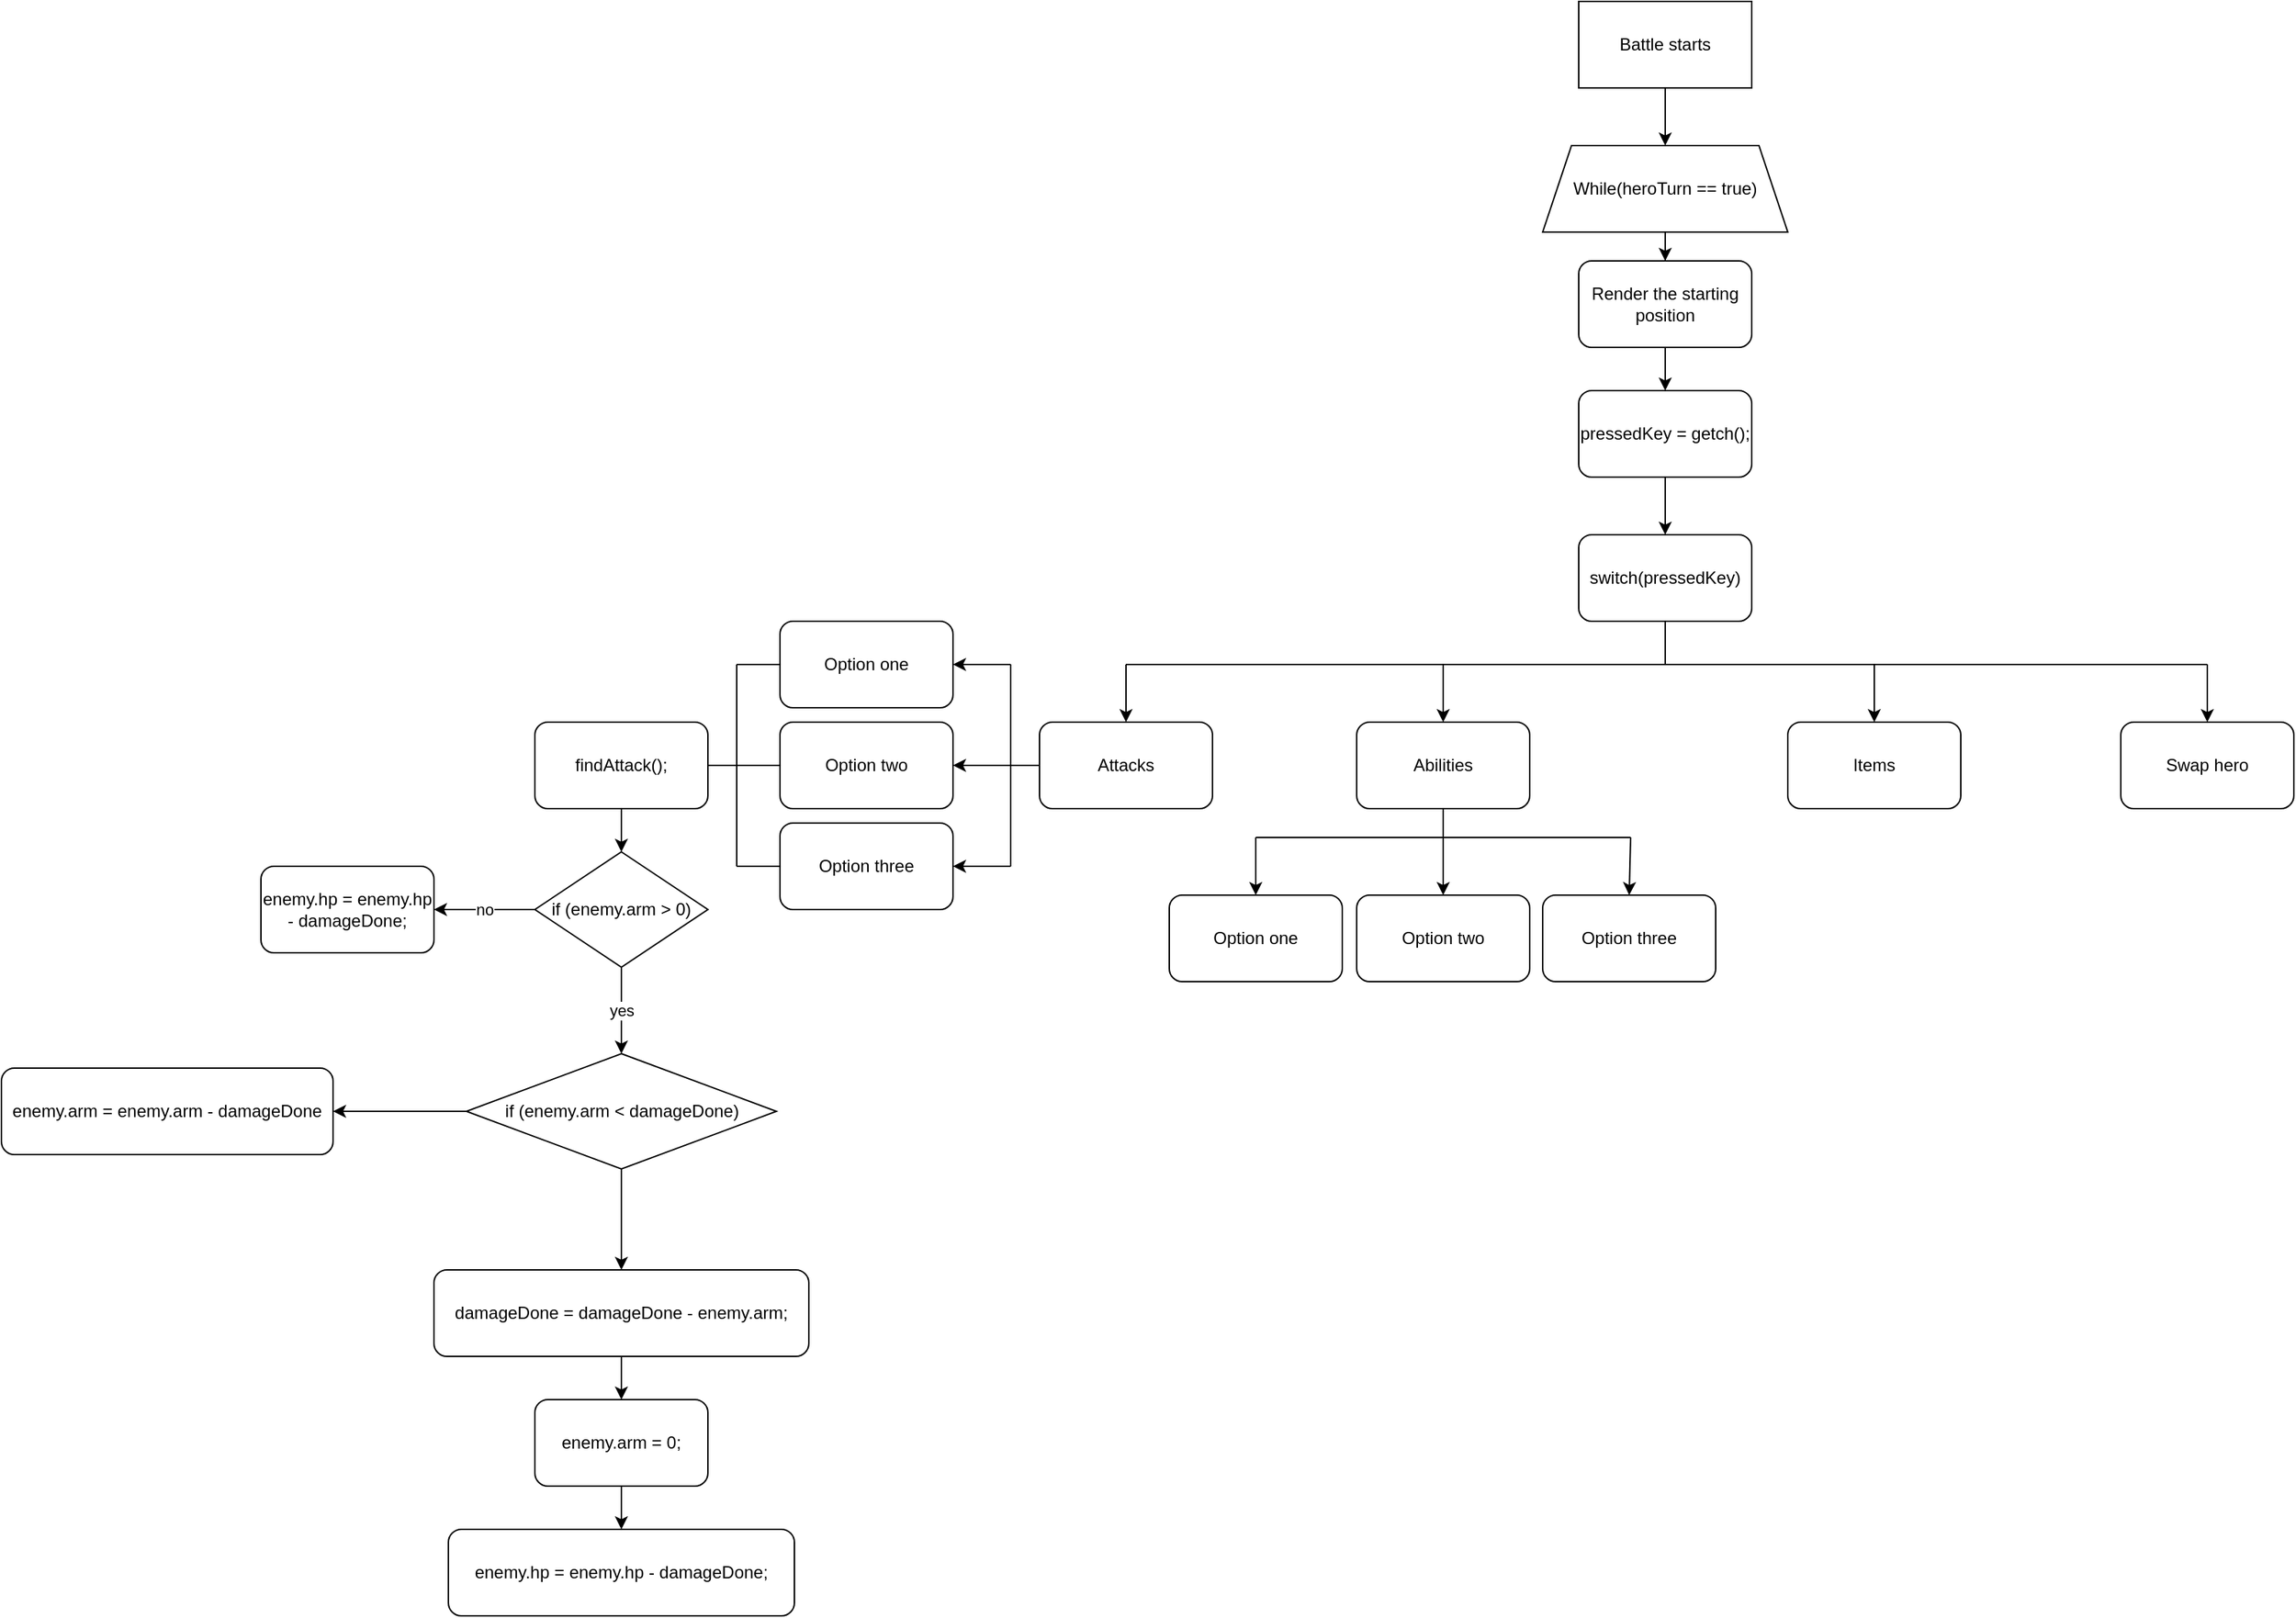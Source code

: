 <mxfile version="21.3.7" type="github">
  <diagram name="Stránka-1" id="LjdzmIXZPdjBEPaZL0FA">
    <mxGraphModel dx="2220" dy="766" grid="1" gridSize="10" guides="1" tooltips="1" connect="1" arrows="1" fold="1" page="1" pageScale="1" pageWidth="827" pageHeight="1169" math="0" shadow="0">
      <root>
        <mxCell id="0" />
        <mxCell id="1" parent="0" />
        <mxCell id="qTOq2X53uiqUG8-CeUMc-4" value="" style="edgeStyle=orthogonalEdgeStyle;rounded=0;orthogonalLoop=1;jettySize=auto;html=1;" edge="1" parent="1" source="qTOq2X53uiqUG8-CeUMc-1" target="qTOq2X53uiqUG8-CeUMc-3">
          <mxGeometry relative="1" as="geometry" />
        </mxCell>
        <mxCell id="qTOq2X53uiqUG8-CeUMc-1" value="Battle starts" style="rounded=0;whiteSpace=wrap;html=1;" vertex="1" parent="1">
          <mxGeometry x="354" y="20" width="120" height="60" as="geometry" />
        </mxCell>
        <mxCell id="qTOq2X53uiqUG8-CeUMc-6" value="" style="edgeStyle=orthogonalEdgeStyle;rounded=0;orthogonalLoop=1;jettySize=auto;html=1;" edge="1" parent="1" source="qTOq2X53uiqUG8-CeUMc-3" target="qTOq2X53uiqUG8-CeUMc-5">
          <mxGeometry relative="1" as="geometry" />
        </mxCell>
        <mxCell id="qTOq2X53uiqUG8-CeUMc-3" value="While(heroTurn == true)" style="shape=trapezoid;perimeter=trapezoidPerimeter;whiteSpace=wrap;html=1;fixedSize=1;" vertex="1" parent="1">
          <mxGeometry x="329" y="120" width="170" height="60" as="geometry" />
        </mxCell>
        <mxCell id="qTOq2X53uiqUG8-CeUMc-8" value="" style="edgeStyle=orthogonalEdgeStyle;rounded=0;orthogonalLoop=1;jettySize=auto;html=1;" edge="1" parent="1" source="qTOq2X53uiqUG8-CeUMc-5" target="qTOq2X53uiqUG8-CeUMc-7">
          <mxGeometry relative="1" as="geometry" />
        </mxCell>
        <mxCell id="qTOq2X53uiqUG8-CeUMc-5" value="Render the starting position" style="rounded=1;whiteSpace=wrap;html=1;" vertex="1" parent="1">
          <mxGeometry x="354" y="200" width="120" height="60" as="geometry" />
        </mxCell>
        <mxCell id="qTOq2X53uiqUG8-CeUMc-10" value="" style="edgeStyle=orthogonalEdgeStyle;rounded=0;orthogonalLoop=1;jettySize=auto;html=1;" edge="1" parent="1" source="qTOq2X53uiqUG8-CeUMc-7" target="qTOq2X53uiqUG8-CeUMc-9">
          <mxGeometry relative="1" as="geometry" />
        </mxCell>
        <mxCell id="qTOq2X53uiqUG8-CeUMc-7" value="pressedKey = getch();" style="rounded=1;whiteSpace=wrap;html=1;" vertex="1" parent="1">
          <mxGeometry x="354" y="290" width="120" height="60" as="geometry" />
        </mxCell>
        <mxCell id="qTOq2X53uiqUG8-CeUMc-9" value="switch(pressedKey)" style="rounded=1;whiteSpace=wrap;html=1;" vertex="1" parent="1">
          <mxGeometry x="354" y="390" width="120" height="60" as="geometry" />
        </mxCell>
        <mxCell id="qTOq2X53uiqUG8-CeUMc-11" value="Attacks" style="rounded=1;whiteSpace=wrap;html=1;" vertex="1" parent="1">
          <mxGeometry x="-20" y="520" width="120" height="60" as="geometry" />
        </mxCell>
        <mxCell id="qTOq2X53uiqUG8-CeUMc-12" value="Abilities" style="rounded=1;whiteSpace=wrap;html=1;" vertex="1" parent="1">
          <mxGeometry x="200" y="520" width="120" height="60" as="geometry" />
        </mxCell>
        <mxCell id="qTOq2X53uiqUG8-CeUMc-13" value="Items" style="rounded=1;whiteSpace=wrap;html=1;" vertex="1" parent="1">
          <mxGeometry x="499" y="520" width="120" height="60" as="geometry" />
        </mxCell>
        <mxCell id="qTOq2X53uiqUG8-CeUMc-14" value="Swap hero" style="rounded=1;whiteSpace=wrap;html=1;" vertex="1" parent="1">
          <mxGeometry x="730" y="520" width="120" height="60" as="geometry" />
        </mxCell>
        <mxCell id="qTOq2X53uiqUG8-CeUMc-15" value="" style="endArrow=none;html=1;rounded=0;" edge="1" parent="1">
          <mxGeometry width="50" height="50" relative="1" as="geometry">
            <mxPoint x="40" y="480" as="sourcePoint" />
            <mxPoint x="790" y="480" as="targetPoint" />
          </mxGeometry>
        </mxCell>
        <mxCell id="qTOq2X53uiqUG8-CeUMc-16" value="" style="endArrow=none;html=1;rounded=0;entryX=0.5;entryY=1;entryDx=0;entryDy=0;" edge="1" parent="1" target="qTOq2X53uiqUG8-CeUMc-9">
          <mxGeometry width="50" height="50" relative="1" as="geometry">
            <mxPoint x="414" y="480" as="sourcePoint" />
            <mxPoint x="440" y="480" as="targetPoint" />
          </mxGeometry>
        </mxCell>
        <mxCell id="qTOq2X53uiqUG8-CeUMc-17" value="" style="endArrow=classic;html=1;rounded=0;entryX=0.5;entryY=0;entryDx=0;entryDy=0;" edge="1" parent="1" target="qTOq2X53uiqUG8-CeUMc-11">
          <mxGeometry width="50" height="50" relative="1" as="geometry">
            <mxPoint x="40" y="480" as="sourcePoint" />
            <mxPoint x="440" y="480" as="targetPoint" />
          </mxGeometry>
        </mxCell>
        <mxCell id="qTOq2X53uiqUG8-CeUMc-18" value="" style="endArrow=classic;html=1;rounded=0;entryX=0.5;entryY=0;entryDx=0;entryDy=0;" edge="1" parent="1" target="qTOq2X53uiqUG8-CeUMc-12">
          <mxGeometry width="50" height="50" relative="1" as="geometry">
            <mxPoint x="260" y="480" as="sourcePoint" />
            <mxPoint x="440" y="480" as="targetPoint" />
          </mxGeometry>
        </mxCell>
        <mxCell id="qTOq2X53uiqUG8-CeUMc-19" value="" style="endArrow=classic;html=1;rounded=0;entryX=0.5;entryY=0;entryDx=0;entryDy=0;" edge="1" parent="1" target="qTOq2X53uiqUG8-CeUMc-13">
          <mxGeometry width="50" height="50" relative="1" as="geometry">
            <mxPoint x="559" y="480" as="sourcePoint" />
            <mxPoint x="440" y="480" as="targetPoint" />
          </mxGeometry>
        </mxCell>
        <mxCell id="qTOq2X53uiqUG8-CeUMc-20" value="" style="endArrow=classic;html=1;rounded=0;entryX=0.5;entryY=0;entryDx=0;entryDy=0;" edge="1" parent="1" target="qTOq2X53uiqUG8-CeUMc-14">
          <mxGeometry width="50" height="50" relative="1" as="geometry">
            <mxPoint x="790" y="480" as="sourcePoint" />
            <mxPoint x="440" y="480" as="targetPoint" />
          </mxGeometry>
        </mxCell>
        <mxCell id="qTOq2X53uiqUG8-CeUMc-21" value="Option one" style="rounded=1;whiteSpace=wrap;html=1;" vertex="1" parent="1">
          <mxGeometry x="-200" y="450" width="120" height="60" as="geometry" />
        </mxCell>
        <mxCell id="qTOq2X53uiqUG8-CeUMc-22" value="Option two" style="rounded=1;whiteSpace=wrap;html=1;" vertex="1" parent="1">
          <mxGeometry x="-200" y="520" width="120" height="60" as="geometry" />
        </mxCell>
        <mxCell id="qTOq2X53uiqUG8-CeUMc-23" value="Option three" style="rounded=1;whiteSpace=wrap;html=1;" vertex="1" parent="1">
          <mxGeometry x="-200" y="590" width="120" height="60" as="geometry" />
        </mxCell>
        <mxCell id="qTOq2X53uiqUG8-CeUMc-24" value="" style="endArrow=none;html=1;rounded=0;" edge="1" parent="1">
          <mxGeometry width="50" height="50" relative="1" as="geometry">
            <mxPoint x="-40" y="480" as="sourcePoint" />
            <mxPoint x="-40" y="620" as="targetPoint" />
          </mxGeometry>
        </mxCell>
        <mxCell id="qTOq2X53uiqUG8-CeUMc-25" value="" style="endArrow=none;html=1;rounded=0;entryX=0;entryY=0.5;entryDx=0;entryDy=0;" edge="1" parent="1" target="qTOq2X53uiqUG8-CeUMc-11">
          <mxGeometry width="50" height="50" relative="1" as="geometry">
            <mxPoint x="-40" y="550" as="sourcePoint" />
            <mxPoint x="440" y="480" as="targetPoint" />
          </mxGeometry>
        </mxCell>
        <mxCell id="qTOq2X53uiqUG8-CeUMc-26" value="Option one" style="rounded=1;whiteSpace=wrap;html=1;" vertex="1" parent="1">
          <mxGeometry x="70" y="640" width="120" height="60" as="geometry" />
        </mxCell>
        <mxCell id="qTOq2X53uiqUG8-CeUMc-27" value="Option two" style="rounded=1;whiteSpace=wrap;html=1;" vertex="1" parent="1">
          <mxGeometry x="200" y="640" width="120" height="60" as="geometry" />
        </mxCell>
        <mxCell id="qTOq2X53uiqUG8-CeUMc-28" value="Option three" style="rounded=1;whiteSpace=wrap;html=1;" vertex="1" parent="1">
          <mxGeometry x="329" y="640" width="120" height="60" as="geometry" />
        </mxCell>
        <mxCell id="qTOq2X53uiqUG8-CeUMc-29" value="" style="endArrow=none;html=1;rounded=0;" edge="1" parent="1">
          <mxGeometry width="50" height="50" relative="1" as="geometry">
            <mxPoint x="130" y="600" as="sourcePoint" />
            <mxPoint x="390" y="600" as="targetPoint" />
          </mxGeometry>
        </mxCell>
        <mxCell id="qTOq2X53uiqUG8-CeUMc-30" value="" style="endArrow=classic;html=1;rounded=0;entryX=0.5;entryY=0;entryDx=0;entryDy=0;" edge="1" parent="1" target="qTOq2X53uiqUG8-CeUMc-28">
          <mxGeometry width="50" height="50" relative="1" as="geometry">
            <mxPoint x="390" y="600" as="sourcePoint" />
            <mxPoint x="200" y="610" as="targetPoint" />
          </mxGeometry>
        </mxCell>
        <mxCell id="qTOq2X53uiqUG8-CeUMc-31" value="" style="endArrow=classic;html=1;rounded=0;entryX=0.5;entryY=0;entryDx=0;entryDy=0;" edge="1" parent="1" target="qTOq2X53uiqUG8-CeUMc-27">
          <mxGeometry width="50" height="50" relative="1" as="geometry">
            <mxPoint x="260" y="600" as="sourcePoint" />
            <mxPoint x="200" y="610" as="targetPoint" />
          </mxGeometry>
        </mxCell>
        <mxCell id="qTOq2X53uiqUG8-CeUMc-32" value="" style="endArrow=classic;html=1;rounded=0;entryX=0.5;entryY=0;entryDx=0;entryDy=0;" edge="1" parent="1" target="qTOq2X53uiqUG8-CeUMc-26">
          <mxGeometry width="50" height="50" relative="1" as="geometry">
            <mxPoint x="130" y="600" as="sourcePoint" />
            <mxPoint x="200" y="610" as="targetPoint" />
          </mxGeometry>
        </mxCell>
        <mxCell id="qTOq2X53uiqUG8-CeUMc-33" value="" style="endArrow=classic;html=1;rounded=0;entryX=1;entryY=0.5;entryDx=0;entryDy=0;" edge="1" parent="1" target="qTOq2X53uiqUG8-CeUMc-23">
          <mxGeometry width="50" height="50" relative="1" as="geometry">
            <mxPoint x="-40" y="620" as="sourcePoint" />
            <mxPoint x="200" y="610" as="targetPoint" />
          </mxGeometry>
        </mxCell>
        <mxCell id="qTOq2X53uiqUG8-CeUMc-34" value="" style="endArrow=classic;html=1;rounded=0;entryX=1;entryY=0.5;entryDx=0;entryDy=0;" edge="1" parent="1" target="qTOq2X53uiqUG8-CeUMc-21">
          <mxGeometry width="50" height="50" relative="1" as="geometry">
            <mxPoint x="-40" y="480" as="sourcePoint" />
            <mxPoint x="200" y="610" as="targetPoint" />
          </mxGeometry>
        </mxCell>
        <mxCell id="qTOq2X53uiqUG8-CeUMc-35" value="" style="endArrow=classic;html=1;rounded=0;entryX=1;entryY=0.5;entryDx=0;entryDy=0;" edge="1" parent="1" target="qTOq2X53uiqUG8-CeUMc-22">
          <mxGeometry width="50" height="50" relative="1" as="geometry">
            <mxPoint x="-30" y="550" as="sourcePoint" />
            <mxPoint x="200" y="610" as="targetPoint" />
          </mxGeometry>
        </mxCell>
        <mxCell id="qTOq2X53uiqUG8-CeUMc-36" value="" style="endArrow=none;html=1;rounded=0;entryX=0.5;entryY=1;entryDx=0;entryDy=0;" edge="1" parent="1" target="qTOq2X53uiqUG8-CeUMc-12">
          <mxGeometry width="50" height="50" relative="1" as="geometry">
            <mxPoint x="260" y="610" as="sourcePoint" />
            <mxPoint x="200" y="610" as="targetPoint" />
          </mxGeometry>
        </mxCell>
        <mxCell id="qTOq2X53uiqUG8-CeUMc-56" value="" style="edgeStyle=orthogonalEdgeStyle;rounded=0;orthogonalLoop=1;jettySize=auto;html=1;" edge="1" parent="1" source="qTOq2X53uiqUG8-CeUMc-37" target="qTOq2X53uiqUG8-CeUMc-46">
          <mxGeometry relative="1" as="geometry" />
        </mxCell>
        <mxCell id="qTOq2X53uiqUG8-CeUMc-37" value="findAttack();" style="rounded=1;whiteSpace=wrap;html=1;" vertex="1" parent="1">
          <mxGeometry x="-370" y="520" width="120" height="60" as="geometry" />
        </mxCell>
        <mxCell id="qTOq2X53uiqUG8-CeUMc-38" value="" style="endArrow=none;html=1;rounded=0;" edge="1" parent="1">
          <mxGeometry width="50" height="50" relative="1" as="geometry">
            <mxPoint x="-230" y="480" as="sourcePoint" />
            <mxPoint x="-230" y="620" as="targetPoint" />
          </mxGeometry>
        </mxCell>
        <mxCell id="qTOq2X53uiqUG8-CeUMc-40" value="" style="endArrow=none;html=1;rounded=0;entryX=0;entryY=0.5;entryDx=0;entryDy=0;" edge="1" parent="1" target="qTOq2X53uiqUG8-CeUMc-21">
          <mxGeometry width="50" height="50" relative="1" as="geometry">
            <mxPoint x="-230" y="480" as="sourcePoint" />
            <mxPoint x="-30" y="590" as="targetPoint" />
          </mxGeometry>
        </mxCell>
        <mxCell id="qTOq2X53uiqUG8-CeUMc-41" value="" style="endArrow=none;html=1;rounded=0;entryX=0;entryY=0.5;entryDx=0;entryDy=0;" edge="1" parent="1" target="qTOq2X53uiqUG8-CeUMc-23">
          <mxGeometry width="50" height="50" relative="1" as="geometry">
            <mxPoint x="-230" y="620" as="sourcePoint" />
            <mxPoint x="-30" y="590" as="targetPoint" />
          </mxGeometry>
        </mxCell>
        <mxCell id="qTOq2X53uiqUG8-CeUMc-42" value="" style="endArrow=none;html=1;rounded=0;entryX=0;entryY=0.5;entryDx=0;entryDy=0;" edge="1" parent="1" target="qTOq2X53uiqUG8-CeUMc-22">
          <mxGeometry width="50" height="50" relative="1" as="geometry">
            <mxPoint x="-230" y="550" as="sourcePoint" />
            <mxPoint x="-30" y="590" as="targetPoint" />
          </mxGeometry>
        </mxCell>
        <mxCell id="qTOq2X53uiqUG8-CeUMc-44" value="" style="endArrow=none;html=1;rounded=0;exitX=1;exitY=0.5;exitDx=0;exitDy=0;" edge="1" parent="1" source="qTOq2X53uiqUG8-CeUMc-37">
          <mxGeometry width="50" height="50" relative="1" as="geometry">
            <mxPoint x="-80" y="640" as="sourcePoint" />
            <mxPoint x="-230" y="550" as="targetPoint" />
          </mxGeometry>
        </mxCell>
        <mxCell id="qTOq2X53uiqUG8-CeUMc-45" value="enemy.hp = enemy.hp - damageDone;" style="rounded=1;whiteSpace=wrap;html=1;" vertex="1" parent="1">
          <mxGeometry x="-560" y="620" width="120" height="60" as="geometry" />
        </mxCell>
        <mxCell id="qTOq2X53uiqUG8-CeUMc-48" value="yes" style="edgeStyle=orthogonalEdgeStyle;rounded=0;orthogonalLoop=1;jettySize=auto;html=1;entryX=0.5;entryY=0;entryDx=0;entryDy=0;" edge="1" parent="1" source="qTOq2X53uiqUG8-CeUMc-46" target="qTOq2X53uiqUG8-CeUMc-50">
          <mxGeometry relative="1" as="geometry">
            <mxPoint x="-310" y="740" as="targetPoint" />
          </mxGeometry>
        </mxCell>
        <mxCell id="qTOq2X53uiqUG8-CeUMc-49" value="no" style="edgeStyle=orthogonalEdgeStyle;rounded=0;orthogonalLoop=1;jettySize=auto;html=1;" edge="1" parent="1" source="qTOq2X53uiqUG8-CeUMc-46" target="qTOq2X53uiqUG8-CeUMc-45">
          <mxGeometry relative="1" as="geometry" />
        </mxCell>
        <mxCell id="qTOq2X53uiqUG8-CeUMc-46" value="if (enemy.arm &amp;gt; 0)" style="rhombus;whiteSpace=wrap;html=1;" vertex="1" parent="1">
          <mxGeometry x="-370" y="610" width="120" height="80" as="geometry" />
        </mxCell>
        <mxCell id="qTOq2X53uiqUG8-CeUMc-54" value="" style="edgeStyle=orthogonalEdgeStyle;rounded=0;orthogonalLoop=1;jettySize=auto;html=1;" edge="1" parent="1" source="qTOq2X53uiqUG8-CeUMc-50" target="qTOq2X53uiqUG8-CeUMc-52">
          <mxGeometry relative="1" as="geometry" />
        </mxCell>
        <mxCell id="qTOq2X53uiqUG8-CeUMc-55" value="" style="edgeStyle=orthogonalEdgeStyle;rounded=0;orthogonalLoop=1;jettySize=auto;html=1;" edge="1" parent="1" source="qTOq2X53uiqUG8-CeUMc-50" target="qTOq2X53uiqUG8-CeUMc-53">
          <mxGeometry relative="1" as="geometry" />
        </mxCell>
        <mxCell id="qTOq2X53uiqUG8-CeUMc-50" value="if (enemy.arm &amp;lt; damageDone)" style="rhombus;whiteSpace=wrap;html=1;" vertex="1" parent="1">
          <mxGeometry x="-417.5" y="750" width="215" height="80" as="geometry" />
        </mxCell>
        <mxCell id="qTOq2X53uiqUG8-CeUMc-52" value="enemy.arm = enemy.arm - damageDone" style="rounded=1;whiteSpace=wrap;html=1;" vertex="1" parent="1">
          <mxGeometry x="-740" y="760" width="230" height="60" as="geometry" />
        </mxCell>
        <mxCell id="qTOq2X53uiqUG8-CeUMc-58" value="" style="edgeStyle=orthogonalEdgeStyle;rounded=0;orthogonalLoop=1;jettySize=auto;html=1;" edge="1" parent="1" source="qTOq2X53uiqUG8-CeUMc-53" target="qTOq2X53uiqUG8-CeUMc-57">
          <mxGeometry relative="1" as="geometry" />
        </mxCell>
        <mxCell id="qTOq2X53uiqUG8-CeUMc-53" value="damageDone = damageDone - enemy.arm;" style="rounded=1;whiteSpace=wrap;html=1;" vertex="1" parent="1">
          <mxGeometry x="-440" y="900" width="260" height="60" as="geometry" />
        </mxCell>
        <mxCell id="qTOq2X53uiqUG8-CeUMc-60" value="" style="edgeStyle=orthogonalEdgeStyle;rounded=0;orthogonalLoop=1;jettySize=auto;html=1;" edge="1" parent="1" source="qTOq2X53uiqUG8-CeUMc-57" target="qTOq2X53uiqUG8-CeUMc-59">
          <mxGeometry relative="1" as="geometry" />
        </mxCell>
        <mxCell id="qTOq2X53uiqUG8-CeUMc-57" value="enemy.arm = 0;" style="rounded=1;whiteSpace=wrap;html=1;" vertex="1" parent="1">
          <mxGeometry x="-370" y="990" width="120" height="60" as="geometry" />
        </mxCell>
        <mxCell id="qTOq2X53uiqUG8-CeUMc-59" value="enemy.hp = enemy.hp - damageDone;" style="rounded=1;whiteSpace=wrap;html=1;" vertex="1" parent="1">
          <mxGeometry x="-430" y="1080" width="240" height="60" as="geometry" />
        </mxCell>
      </root>
    </mxGraphModel>
  </diagram>
</mxfile>
